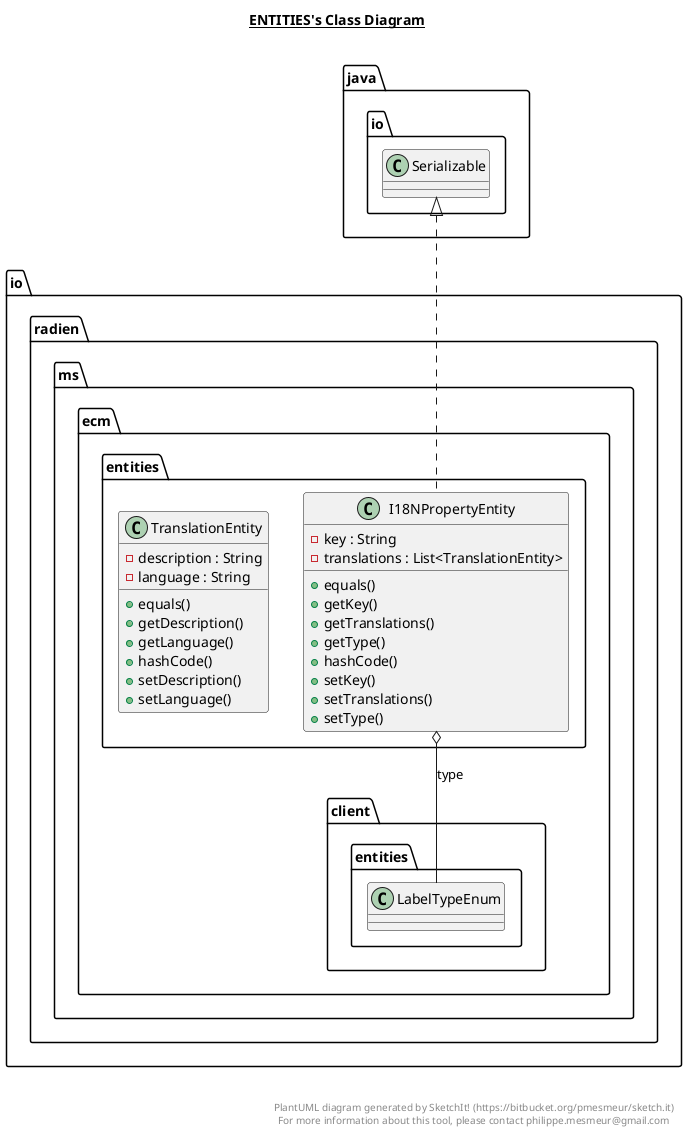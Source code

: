 @startuml

title __ENTITIES's Class Diagram__\n

  namespace io.radien.ms.ecm {
    namespace entities {
      class io.radien.ms.ecm.entities.I18NPropertyEntity {
          - key : String
          - translations : List<TranslationEntity>
          + equals()
          + getKey()
          + getTranslations()
          + getType()
          + hashCode()
          + setKey()
          + setTranslations()
          + setType()
      }
    }
  }
  

  namespace io.radien.ms.ecm {
    namespace entities {
      class io.radien.ms.ecm.entities.TranslationEntity {
          - description : String
          - language : String
          + equals()
          + getDescription()
          + getLanguage()
          + hashCode()
          + setDescription()
          + setLanguage()
      }
    }
  }
  

  io.radien.ms.ecm.entities.I18NPropertyEntity .up.|> java.io.Serializable
  io.radien.ms.ecm.entities.I18NPropertyEntity o-- io.radien.ms.ecm.client.entities.LabelTypeEnum : type


right footer


PlantUML diagram generated by SketchIt! (https://bitbucket.org/pmesmeur/sketch.it)
For more information about this tool, please contact philippe.mesmeur@gmail.com
endfooter

@enduml
